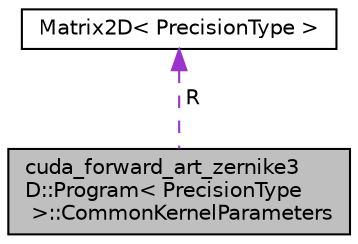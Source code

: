 digraph "cuda_forward_art_zernike3D::Program&lt; PrecisionType &gt;::CommonKernelParameters"
{
  edge [fontname="Helvetica",fontsize="10",labelfontname="Helvetica",labelfontsize="10"];
  node [fontname="Helvetica",fontsize="10",shape=record];
  Node1 [label="cuda_forward_art_zernike3\lD::Program\< PrecisionType\l \>::CommonKernelParameters",height=0.2,width=0.4,color="black", fillcolor="grey75", style="filled", fontcolor="black"];
  Node2 -> Node1 [dir="back",color="darkorchid3",fontsize="10",style="dashed",label=" R" ,fontname="Helvetica"];
  Node2 [label="Matrix2D\< PrecisionType \>",height=0.2,width=0.4,color="black", fillcolor="white", style="filled",URL="$classMatrix2D.html"];
}
